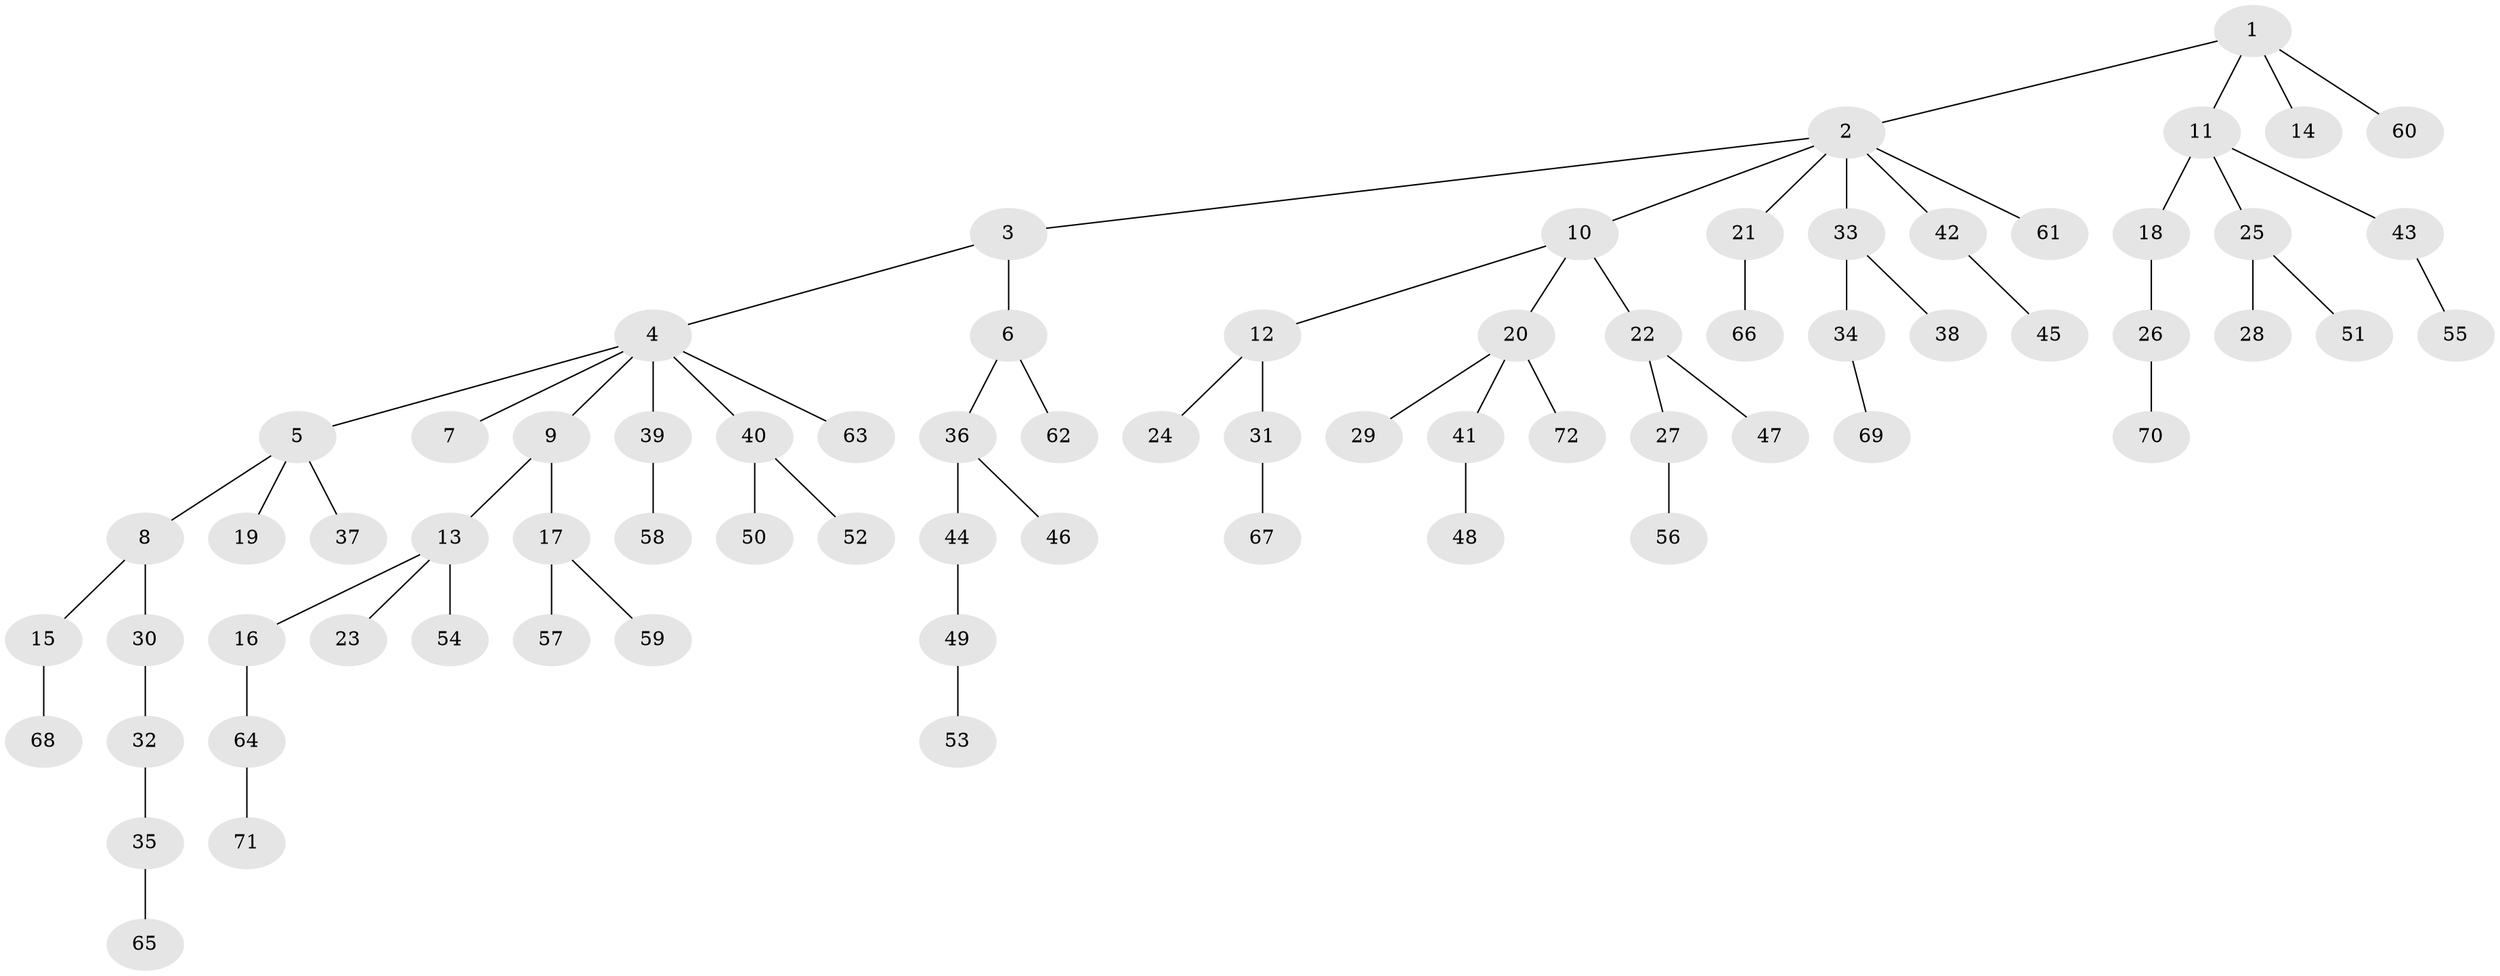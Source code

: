 // Generated by graph-tools (version 1.1) at 2025/26/03/09/25 03:26:29]
// undirected, 72 vertices, 71 edges
graph export_dot {
graph [start="1"]
  node [color=gray90,style=filled];
  1;
  2;
  3;
  4;
  5;
  6;
  7;
  8;
  9;
  10;
  11;
  12;
  13;
  14;
  15;
  16;
  17;
  18;
  19;
  20;
  21;
  22;
  23;
  24;
  25;
  26;
  27;
  28;
  29;
  30;
  31;
  32;
  33;
  34;
  35;
  36;
  37;
  38;
  39;
  40;
  41;
  42;
  43;
  44;
  45;
  46;
  47;
  48;
  49;
  50;
  51;
  52;
  53;
  54;
  55;
  56;
  57;
  58;
  59;
  60;
  61;
  62;
  63;
  64;
  65;
  66;
  67;
  68;
  69;
  70;
  71;
  72;
  1 -- 2;
  1 -- 11;
  1 -- 14;
  1 -- 60;
  2 -- 3;
  2 -- 10;
  2 -- 21;
  2 -- 33;
  2 -- 42;
  2 -- 61;
  3 -- 4;
  3 -- 6;
  4 -- 5;
  4 -- 7;
  4 -- 9;
  4 -- 39;
  4 -- 40;
  4 -- 63;
  5 -- 8;
  5 -- 19;
  5 -- 37;
  6 -- 36;
  6 -- 62;
  8 -- 15;
  8 -- 30;
  9 -- 13;
  9 -- 17;
  10 -- 12;
  10 -- 20;
  10 -- 22;
  11 -- 18;
  11 -- 25;
  11 -- 43;
  12 -- 24;
  12 -- 31;
  13 -- 16;
  13 -- 23;
  13 -- 54;
  15 -- 68;
  16 -- 64;
  17 -- 57;
  17 -- 59;
  18 -- 26;
  20 -- 29;
  20 -- 41;
  20 -- 72;
  21 -- 66;
  22 -- 27;
  22 -- 47;
  25 -- 28;
  25 -- 51;
  26 -- 70;
  27 -- 56;
  30 -- 32;
  31 -- 67;
  32 -- 35;
  33 -- 34;
  33 -- 38;
  34 -- 69;
  35 -- 65;
  36 -- 44;
  36 -- 46;
  39 -- 58;
  40 -- 50;
  40 -- 52;
  41 -- 48;
  42 -- 45;
  43 -- 55;
  44 -- 49;
  49 -- 53;
  64 -- 71;
}
